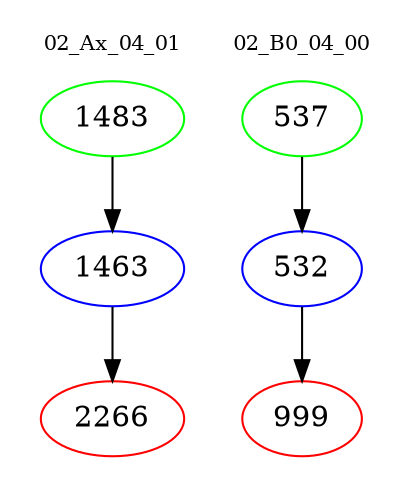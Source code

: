 digraph{
subgraph cluster_0 {
color = white
label = "02_Ax_04_01";
fontsize=10;
T0_1483 [label="1483", color="green"]
T0_1483 -> T0_1463 [color="black"]
T0_1463 [label="1463", color="blue"]
T0_1463 -> T0_2266 [color="black"]
T0_2266 [label="2266", color="red"]
}
subgraph cluster_1 {
color = white
label = "02_B0_04_00";
fontsize=10;
T1_537 [label="537", color="green"]
T1_537 -> T1_532 [color="black"]
T1_532 [label="532", color="blue"]
T1_532 -> T1_999 [color="black"]
T1_999 [label="999", color="red"]
}
}
